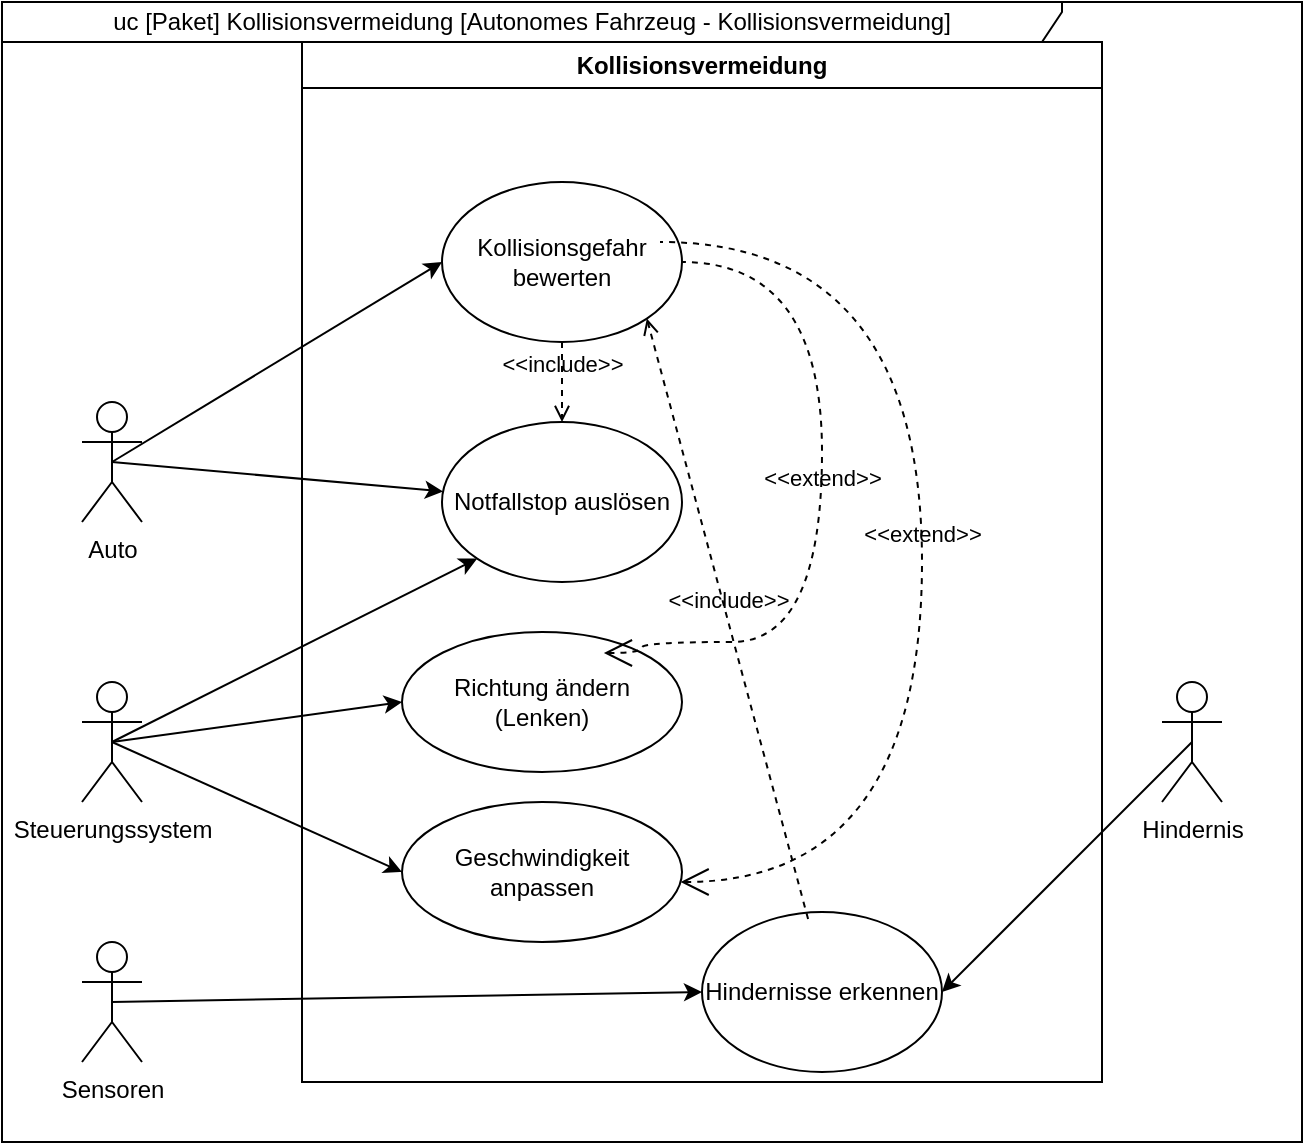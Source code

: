 <mxfile version="22.1.21" type="device">
  <diagram name="Seite-1" id="5rYWleYnp6q6a5sjY58T">
    <mxGraphModel dx="1562" dy="818" grid="1" gridSize="10" guides="1" tooltips="1" connect="1" arrows="1" fold="1" page="1" pageScale="1" pageWidth="827" pageHeight="1169" math="0" shadow="0">
      <root>
        <mxCell id="0" />
        <mxCell id="1" parent="0" />
        <mxCell id="R8wBnd-KqD16zqUHhtyy-22" style="orthogonalLoop=1;jettySize=auto;html=1;entryX=0;entryY=0.5;entryDx=0;entryDy=0;strokeColor=default;exitX=0.5;exitY=0.5;exitDx=0;exitDy=0;exitPerimeter=0;" parent="1" source="R8wBnd-KqD16zqUHhtyy-1" target="R8wBnd-KqD16zqUHhtyy-16" edge="1">
          <mxGeometry relative="1" as="geometry">
            <mxPoint x="90" y="320" as="sourcePoint" />
          </mxGeometry>
        </mxCell>
        <mxCell id="R8wBnd-KqD16zqUHhtyy-23" style="rounded=0;orthogonalLoop=1;jettySize=auto;html=1;exitX=0.5;exitY=0.5;exitDx=0;exitDy=0;exitPerimeter=0;" parent="1" source="R8wBnd-KqD16zqUHhtyy-1" target="R8wBnd-KqD16zqUHhtyy-18" edge="1">
          <mxGeometry relative="1" as="geometry" />
        </mxCell>
        <mxCell id="R8wBnd-KqD16zqUHhtyy-1" value="Auto" style="shape=umlActor;verticalLabelPosition=bottom;verticalAlign=top;html=1;outlineConnect=0;fontStyle=0;movable=1;resizable=1;rotatable=1;deletable=1;editable=1;locked=0;connectable=1;fillOpacity=100;" parent="1" vertex="1">
          <mxGeometry x="50" y="330" width="30" height="60" as="geometry" />
        </mxCell>
        <mxCell id="R8wBnd-KqD16zqUHhtyy-24" style="rounded=0;orthogonalLoop=1;jettySize=auto;html=1;entryX=0;entryY=0.5;entryDx=0;entryDy=0;exitX=0.5;exitY=0.5;exitDx=0;exitDy=0;exitPerimeter=0;" parent="1" source="R8wBnd-KqD16zqUHhtyy-4" target="R8wBnd-KqD16zqUHhtyy-15" edge="1">
          <mxGeometry relative="1" as="geometry" />
        </mxCell>
        <mxCell id="R8wBnd-KqD16zqUHhtyy-4" value="Sensoren" style="shape=umlActor;verticalLabelPosition=bottom;verticalAlign=top;html=1;outlineConnect=0;" parent="1" vertex="1">
          <mxGeometry x="50" y="600" width="30" height="60" as="geometry" />
        </mxCell>
        <mxCell id="XdIKXIWc87RNsqg1szOq-4" style="rounded=0;orthogonalLoop=1;jettySize=auto;html=1;entryX=0;entryY=0.5;entryDx=0;entryDy=0;exitX=0.5;exitY=0.5;exitDx=0;exitDy=0;exitPerimeter=0;" parent="1" source="R8wBnd-KqD16zqUHhtyy-8" target="Qi_hmJikcV4P4sh7q_QJ-7" edge="1">
          <mxGeometry relative="1" as="geometry" />
        </mxCell>
        <mxCell id="XdIKXIWc87RNsqg1szOq-6" style="rounded=0;orthogonalLoop=1;jettySize=auto;html=1;entryX=0;entryY=0.5;entryDx=0;entryDy=0;exitX=0.5;exitY=0.5;exitDx=0;exitDy=0;exitPerimeter=0;" parent="1" source="R8wBnd-KqD16zqUHhtyy-8" target="Qi_hmJikcV4P4sh7q_QJ-6" edge="1">
          <mxGeometry relative="1" as="geometry" />
        </mxCell>
        <mxCell id="XdIKXIWc87RNsqg1szOq-7" style="rounded=0;orthogonalLoop=1;jettySize=auto;html=1;entryX=0;entryY=1;entryDx=0;entryDy=0;exitX=0.5;exitY=0.5;exitDx=0;exitDy=0;exitPerimeter=0;" parent="1" source="R8wBnd-KqD16zqUHhtyy-8" target="R8wBnd-KqD16zqUHhtyy-18" edge="1">
          <mxGeometry relative="1" as="geometry" />
        </mxCell>
        <mxCell id="R8wBnd-KqD16zqUHhtyy-8" value="Steuerungssystem" style="shape=umlActor;verticalLabelPosition=bottom;verticalAlign=top;html=1;outlineConnect=0;" parent="1" vertex="1">
          <mxGeometry x="50" y="470" width="30" height="60" as="geometry" />
        </mxCell>
        <mxCell id="R8wBnd-KqD16zqUHhtyy-19" value="Kollisionsvermeidung" style="swimlane;whiteSpace=wrap;html=1;" parent="1" vertex="1">
          <mxGeometry x="160" y="150" width="400" height="520" as="geometry" />
        </mxCell>
        <mxCell id="R8wBnd-KqD16zqUHhtyy-15" value="Hindernisse erkennen" style="ellipse;whiteSpace=wrap;html=1;" parent="R8wBnd-KqD16zqUHhtyy-19" vertex="1">
          <mxGeometry x="200" y="435" width="120" height="80" as="geometry" />
        </mxCell>
        <mxCell id="R8wBnd-KqD16zqUHhtyy-16" value="Kollisionsgefahr bewerten" style="ellipse;whiteSpace=wrap;html=1;" parent="R8wBnd-KqD16zqUHhtyy-19" vertex="1">
          <mxGeometry x="70" y="70" width="120" height="80" as="geometry" />
        </mxCell>
        <mxCell id="R8wBnd-KqD16zqUHhtyy-18" value="Notfallstop auslösen" style="ellipse;whiteSpace=wrap;html=1;" parent="R8wBnd-KqD16zqUHhtyy-19" vertex="1">
          <mxGeometry x="70" y="190" width="120" height="80" as="geometry" />
        </mxCell>
        <mxCell id="Qi_hmJikcV4P4sh7q_QJ-3" value="&amp;lt;&amp;lt;include&amp;gt;&amp;gt;" style="edgeStyle=none;html=1;endArrow=open;verticalAlign=bottom;dashed=1;labelBackgroundColor=none;rounded=0;exitX=0.442;exitY=0.044;exitDx=0;exitDy=0;exitPerimeter=0;entryX=1;entryY=1;entryDx=0;entryDy=0;" parent="R8wBnd-KqD16zqUHhtyy-19" source="R8wBnd-KqD16zqUHhtyy-15" target="R8wBnd-KqD16zqUHhtyy-16" edge="1">
          <mxGeometry width="160" relative="1" as="geometry">
            <mxPoint x="210" y="250" as="sourcePoint" />
            <mxPoint x="370" y="250" as="targetPoint" />
          </mxGeometry>
        </mxCell>
        <mxCell id="Qi_hmJikcV4P4sh7q_QJ-6" value="Geschwindigkeit anpassen" style="ellipse;whiteSpace=wrap;html=1;" parent="R8wBnd-KqD16zqUHhtyy-19" vertex="1">
          <mxGeometry x="50" y="380" width="140" height="70" as="geometry" />
        </mxCell>
        <mxCell id="Qi_hmJikcV4P4sh7q_QJ-7" value="Richtung ändern (Lenken)" style="ellipse;whiteSpace=wrap;html=1;" parent="R8wBnd-KqD16zqUHhtyy-19" vertex="1">
          <mxGeometry x="50" y="295" width="140" height="70" as="geometry" />
        </mxCell>
        <mxCell id="Qi_hmJikcV4P4sh7q_QJ-12" value="&amp;lt;&amp;lt;include&amp;gt;&amp;gt;" style="edgeStyle=none;html=1;endArrow=open;verticalAlign=bottom;dashed=1;labelBackgroundColor=none;rounded=0;exitX=0.5;exitY=1;exitDx=0;exitDy=0;entryX=0.5;entryY=0;entryDx=0;entryDy=0;" parent="R8wBnd-KqD16zqUHhtyy-19" source="R8wBnd-KqD16zqUHhtyy-16" target="R8wBnd-KqD16zqUHhtyy-18" edge="1">
          <mxGeometry width="160" relative="1" as="geometry">
            <mxPoint x="170" y="250" as="sourcePoint" />
            <mxPoint x="330" y="250" as="targetPoint" />
          </mxGeometry>
        </mxCell>
        <mxCell id="XdIKXIWc87RNsqg1szOq-8" value="&amp;lt;&amp;lt;extend&amp;gt;&amp;gt;" style="edgeStyle=orthogonalEdgeStyle;html=1;startArrow=open;endArrow=none;startSize=12;verticalAlign=bottom;dashed=1;labelBackgroundColor=none;rounded=0;exitX=0.721;exitY=0.15;exitDx=0;exitDy=0;entryX=1;entryY=0.5;entryDx=0;entryDy=0;curved=1;exitPerimeter=0;" parent="R8wBnd-KqD16zqUHhtyy-19" source="Qi_hmJikcV4P4sh7q_QJ-7" target="R8wBnd-KqD16zqUHhtyy-16" edge="1">
          <mxGeometry width="160" relative="1" as="geometry">
            <mxPoint x="210" y="90" as="sourcePoint" />
            <mxPoint x="370" y="90" as="targetPoint" />
            <Array as="points">
              <mxPoint x="170" y="306" />
              <mxPoint x="170" y="300" />
              <mxPoint x="260" y="300" />
              <mxPoint x="260" y="110" />
            </Array>
          </mxGeometry>
        </mxCell>
        <mxCell id="Qi_hmJikcV4P4sh7q_QJ-2" style="rounded=0;orthogonalLoop=1;jettySize=auto;html=1;exitX=0.5;exitY=0.5;exitDx=0;exitDy=0;exitPerimeter=0;entryX=1;entryY=0.5;entryDx=0;entryDy=0;" parent="1" source="Qi_hmJikcV4P4sh7q_QJ-1" target="R8wBnd-KqD16zqUHhtyy-15" edge="1">
          <mxGeometry relative="1" as="geometry" />
        </mxCell>
        <mxCell id="Qi_hmJikcV4P4sh7q_QJ-1" value="Hindernis" style="shape=umlActor;verticalLabelPosition=bottom;verticalAlign=top;html=1;" parent="1" vertex="1">
          <mxGeometry x="590" y="470" width="30" height="60" as="geometry" />
        </mxCell>
        <mxCell id="XdIKXIWc87RNsqg1szOq-3" value="uc [Paket] Kollisionsvermeidung [Autonomes Fahrzeug - Kollisionsvermeidung]" style="shape=umlFrame;whiteSpace=wrap;html=1;pointerEvents=0;width=530;height=20;" parent="1" vertex="1">
          <mxGeometry x="10" y="130" width="650" height="570" as="geometry" />
        </mxCell>
        <mxCell id="XdIKXIWc87RNsqg1szOq-9" value="&amp;lt;&amp;lt;extend&amp;gt;&amp;gt;" style="edgeStyle=orthogonalEdgeStyle;html=1;startArrow=open;endArrow=none;startSize=12;verticalAlign=bottom;dashed=1;labelBackgroundColor=none;rounded=0;entryX=1;entryY=0.5;entryDx=0;entryDy=0;curved=1;" parent="1" source="Qi_hmJikcV4P4sh7q_QJ-6" edge="1">
          <mxGeometry width="160" relative="1" as="geometry">
            <mxPoint x="340" y="560" as="sourcePoint" />
            <mxPoint x="339" y="250" as="targetPoint" />
            <Array as="points">
              <mxPoint x="470" y="570" />
              <mxPoint x="470" y="250" />
            </Array>
          </mxGeometry>
        </mxCell>
      </root>
    </mxGraphModel>
  </diagram>
</mxfile>

